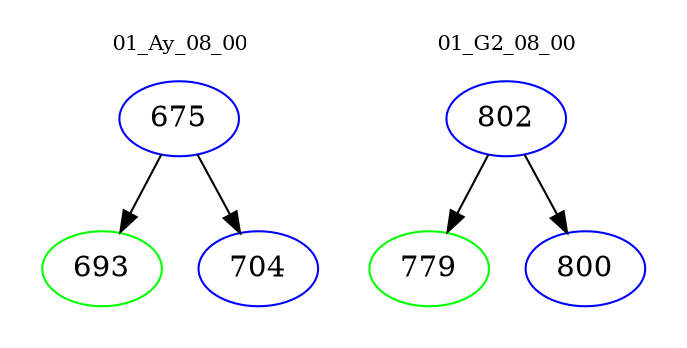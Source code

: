 digraph{
subgraph cluster_0 {
color = white
label = "01_Ay_08_00";
fontsize=10;
T0_675 [label="675", color="blue"]
T0_675 -> T0_693 [color="black"]
T0_693 [label="693", color="green"]
T0_675 -> T0_704 [color="black"]
T0_704 [label="704", color="blue"]
}
subgraph cluster_1 {
color = white
label = "01_G2_08_00";
fontsize=10;
T1_802 [label="802", color="blue"]
T1_802 -> T1_779 [color="black"]
T1_779 [label="779", color="green"]
T1_802 -> T1_800 [color="black"]
T1_800 [label="800", color="blue"]
}
}
